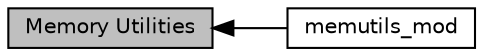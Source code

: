 digraph "Memory Utilities"
{
  edge [fontname="Helvetica",fontsize="10",labelfontname="Helvetica",labelfontsize="10"];
  node [fontname="Helvetica",fontsize="10",shape=box];
  rankdir=LR;
  Node1 [label="Memory Utilities",height=0.2,width=0.4,color="black", fillcolor="grey75", style="filled", fontcolor="black",tooltip="Modules and associated files in the memutils directory."];
  Node2 [label="memutils_mod",height=0.2,width=0.4,color="black", fillcolor="white", style="filled",URL="$group__memutils__mod.html",tooltip="Module to expose the memory printing API."];
  Node1->Node2 [shape=plaintext, dir="back", style="solid"];
}
